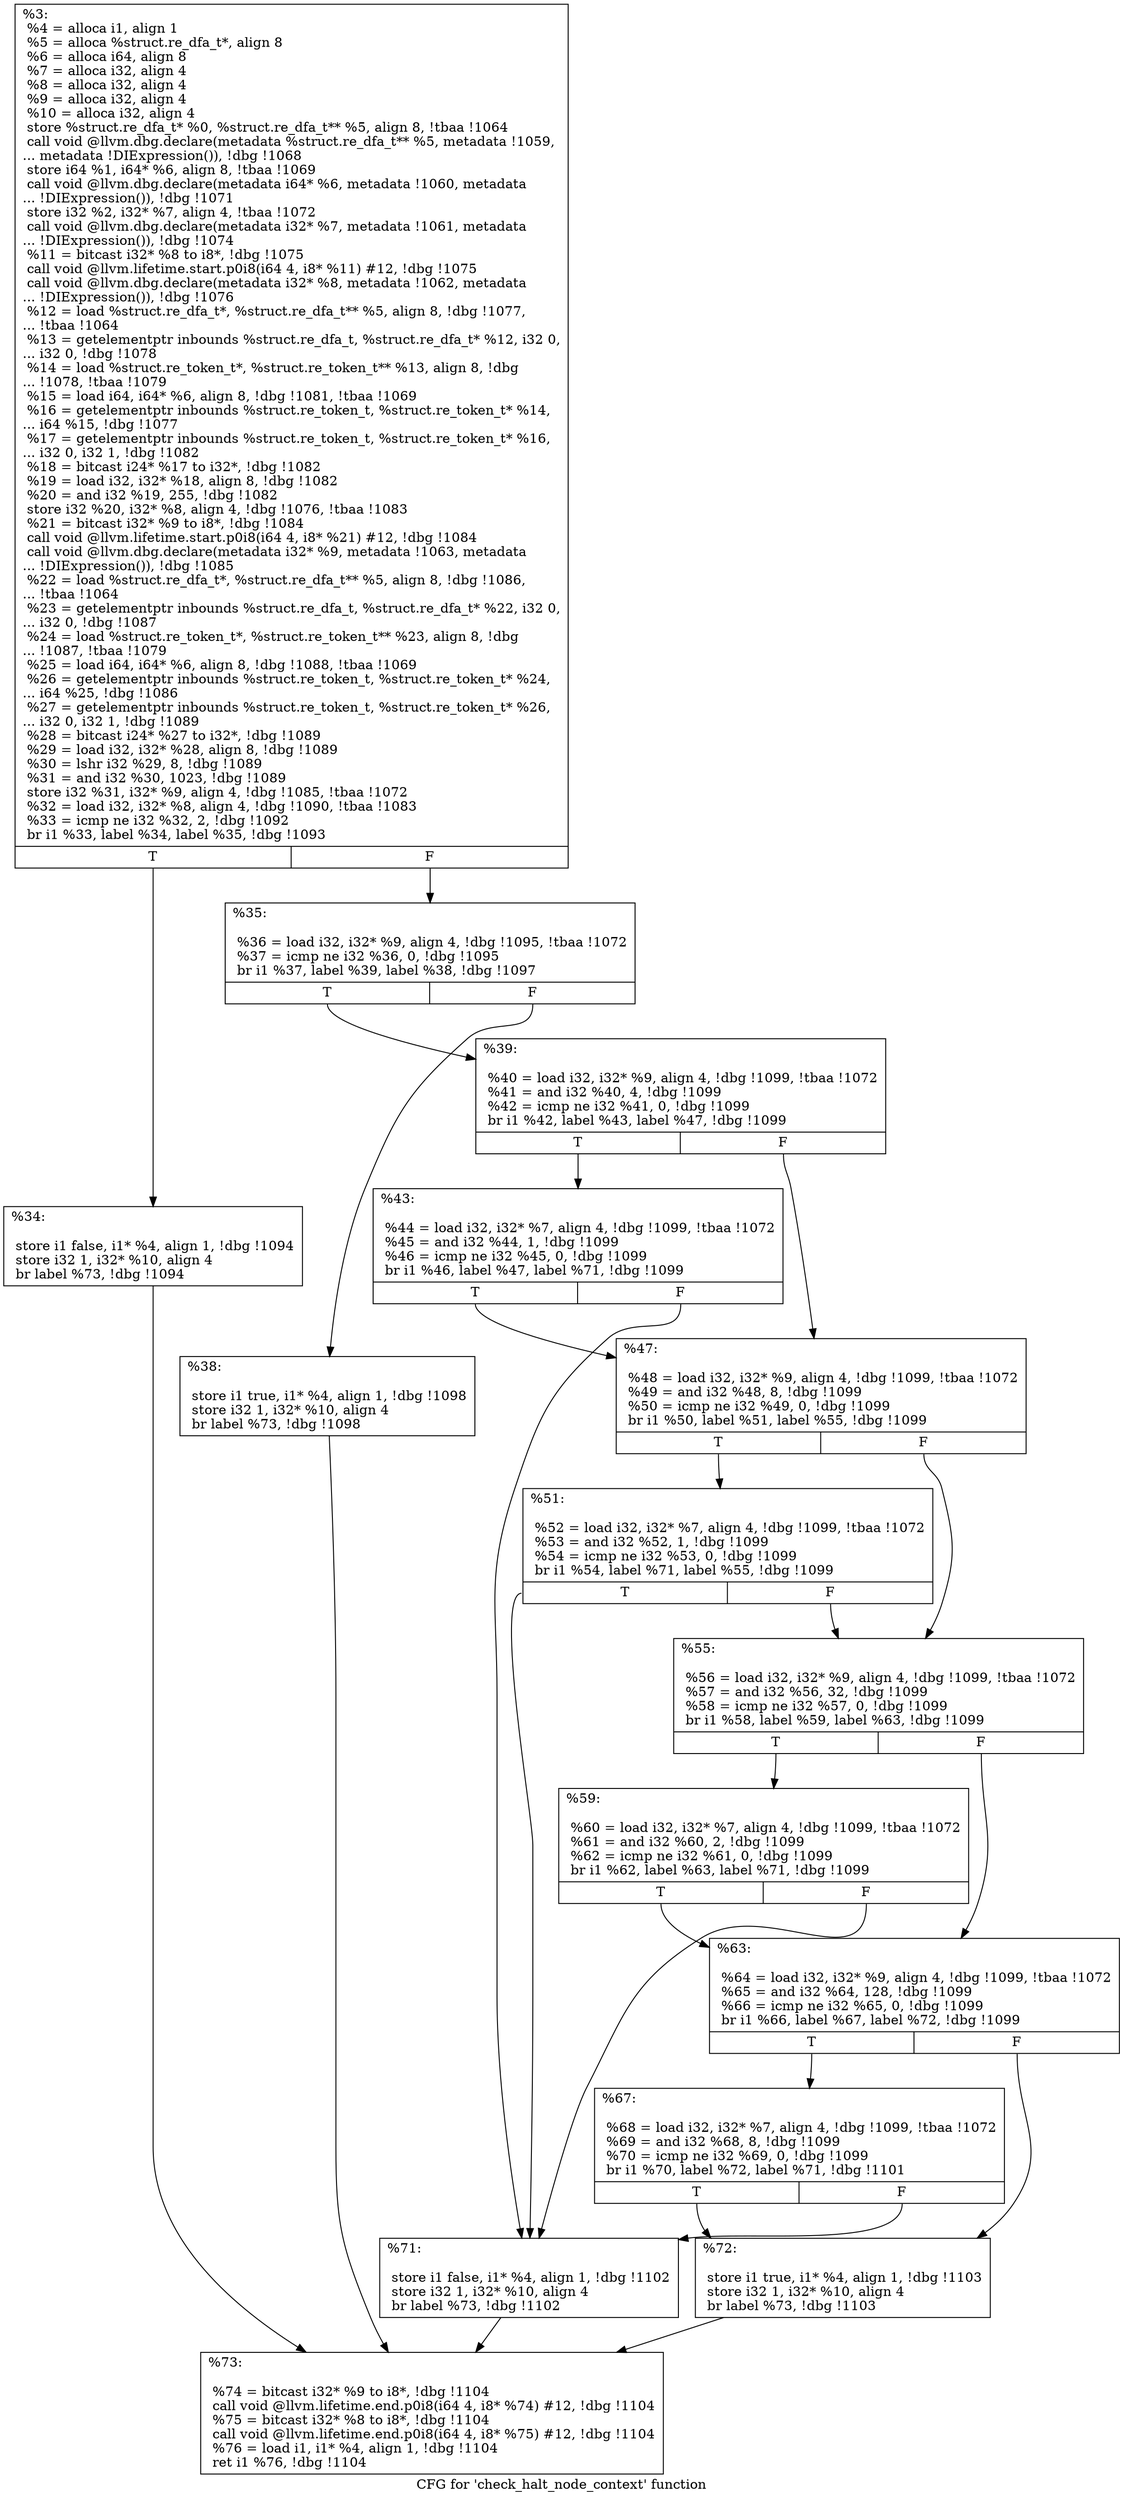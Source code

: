 digraph "CFG for 'check_halt_node_context' function" {
	label="CFG for 'check_halt_node_context' function";

	Node0xf077c0 [shape=record,label="{%3:\l  %4 = alloca i1, align 1\l  %5 = alloca %struct.re_dfa_t*, align 8\l  %6 = alloca i64, align 8\l  %7 = alloca i32, align 4\l  %8 = alloca i32, align 4\l  %9 = alloca i32, align 4\l  %10 = alloca i32, align 4\l  store %struct.re_dfa_t* %0, %struct.re_dfa_t** %5, align 8, !tbaa !1064\l  call void @llvm.dbg.declare(metadata %struct.re_dfa_t** %5, metadata !1059,\l... metadata !DIExpression()), !dbg !1068\l  store i64 %1, i64* %6, align 8, !tbaa !1069\l  call void @llvm.dbg.declare(metadata i64* %6, metadata !1060, metadata\l... !DIExpression()), !dbg !1071\l  store i32 %2, i32* %7, align 4, !tbaa !1072\l  call void @llvm.dbg.declare(metadata i32* %7, metadata !1061, metadata\l... !DIExpression()), !dbg !1074\l  %11 = bitcast i32* %8 to i8*, !dbg !1075\l  call void @llvm.lifetime.start.p0i8(i64 4, i8* %11) #12, !dbg !1075\l  call void @llvm.dbg.declare(metadata i32* %8, metadata !1062, metadata\l... !DIExpression()), !dbg !1076\l  %12 = load %struct.re_dfa_t*, %struct.re_dfa_t** %5, align 8, !dbg !1077,\l... !tbaa !1064\l  %13 = getelementptr inbounds %struct.re_dfa_t, %struct.re_dfa_t* %12, i32 0,\l... i32 0, !dbg !1078\l  %14 = load %struct.re_token_t*, %struct.re_token_t** %13, align 8, !dbg\l... !1078, !tbaa !1079\l  %15 = load i64, i64* %6, align 8, !dbg !1081, !tbaa !1069\l  %16 = getelementptr inbounds %struct.re_token_t, %struct.re_token_t* %14,\l... i64 %15, !dbg !1077\l  %17 = getelementptr inbounds %struct.re_token_t, %struct.re_token_t* %16,\l... i32 0, i32 1, !dbg !1082\l  %18 = bitcast i24* %17 to i32*, !dbg !1082\l  %19 = load i32, i32* %18, align 8, !dbg !1082\l  %20 = and i32 %19, 255, !dbg !1082\l  store i32 %20, i32* %8, align 4, !dbg !1076, !tbaa !1083\l  %21 = bitcast i32* %9 to i8*, !dbg !1084\l  call void @llvm.lifetime.start.p0i8(i64 4, i8* %21) #12, !dbg !1084\l  call void @llvm.dbg.declare(metadata i32* %9, metadata !1063, metadata\l... !DIExpression()), !dbg !1085\l  %22 = load %struct.re_dfa_t*, %struct.re_dfa_t** %5, align 8, !dbg !1086,\l... !tbaa !1064\l  %23 = getelementptr inbounds %struct.re_dfa_t, %struct.re_dfa_t* %22, i32 0,\l... i32 0, !dbg !1087\l  %24 = load %struct.re_token_t*, %struct.re_token_t** %23, align 8, !dbg\l... !1087, !tbaa !1079\l  %25 = load i64, i64* %6, align 8, !dbg !1088, !tbaa !1069\l  %26 = getelementptr inbounds %struct.re_token_t, %struct.re_token_t* %24,\l... i64 %25, !dbg !1086\l  %27 = getelementptr inbounds %struct.re_token_t, %struct.re_token_t* %26,\l... i32 0, i32 1, !dbg !1089\l  %28 = bitcast i24* %27 to i32*, !dbg !1089\l  %29 = load i32, i32* %28, align 8, !dbg !1089\l  %30 = lshr i32 %29, 8, !dbg !1089\l  %31 = and i32 %30, 1023, !dbg !1089\l  store i32 %31, i32* %9, align 4, !dbg !1085, !tbaa !1072\l  %32 = load i32, i32* %8, align 4, !dbg !1090, !tbaa !1083\l  %33 = icmp ne i32 %32, 2, !dbg !1092\l  br i1 %33, label %34, label %35, !dbg !1093\l|{<s0>T|<s1>F}}"];
	Node0xf077c0:s0 -> Node0xf07910;
	Node0xf077c0:s1 -> Node0xf07960;
	Node0xf07910 [shape=record,label="{%34:\l\l  store i1 false, i1* %4, align 1, !dbg !1094\l  store i32 1, i32* %10, align 4\l  br label %73, !dbg !1094\l}"];
	Node0xf07910 -> Node0xf07d20;
	Node0xf07960 [shape=record,label="{%35:\l\l  %36 = load i32, i32* %9, align 4, !dbg !1095, !tbaa !1072\l  %37 = icmp ne i32 %36, 0, !dbg !1095\l  br i1 %37, label %39, label %38, !dbg !1097\l|{<s0>T|<s1>F}}"];
	Node0xf07960:s0 -> Node0xf07a00;
	Node0xf07960:s1 -> Node0xf079b0;
	Node0xf079b0 [shape=record,label="{%38:\l\l  store i1 true, i1* %4, align 1, !dbg !1098\l  store i32 1, i32* %10, align 4\l  br label %73, !dbg !1098\l}"];
	Node0xf079b0 -> Node0xf07d20;
	Node0xf07a00 [shape=record,label="{%39:\l\l  %40 = load i32, i32* %9, align 4, !dbg !1099, !tbaa !1072\l  %41 = and i32 %40, 4, !dbg !1099\l  %42 = icmp ne i32 %41, 0, !dbg !1099\l  br i1 %42, label %43, label %47, !dbg !1099\l|{<s0>T|<s1>F}}"];
	Node0xf07a00:s0 -> Node0xf07a50;
	Node0xf07a00:s1 -> Node0xf07aa0;
	Node0xf07a50 [shape=record,label="{%43:\l\l  %44 = load i32, i32* %7, align 4, !dbg !1099, !tbaa !1072\l  %45 = and i32 %44, 1, !dbg !1099\l  %46 = icmp ne i32 %45, 0, !dbg !1099\l  br i1 %46, label %47, label %71, !dbg !1099\l|{<s0>T|<s1>F}}"];
	Node0xf07a50:s0 -> Node0xf07aa0;
	Node0xf07a50:s1 -> Node0xf07c80;
	Node0xf07aa0 [shape=record,label="{%47:\l\l  %48 = load i32, i32* %9, align 4, !dbg !1099, !tbaa !1072\l  %49 = and i32 %48, 8, !dbg !1099\l  %50 = icmp ne i32 %49, 0, !dbg !1099\l  br i1 %50, label %51, label %55, !dbg !1099\l|{<s0>T|<s1>F}}"];
	Node0xf07aa0:s0 -> Node0xf07af0;
	Node0xf07aa0:s1 -> Node0xf07b40;
	Node0xf07af0 [shape=record,label="{%51:\l\l  %52 = load i32, i32* %7, align 4, !dbg !1099, !tbaa !1072\l  %53 = and i32 %52, 1, !dbg !1099\l  %54 = icmp ne i32 %53, 0, !dbg !1099\l  br i1 %54, label %71, label %55, !dbg !1099\l|{<s0>T|<s1>F}}"];
	Node0xf07af0:s0 -> Node0xf07c80;
	Node0xf07af0:s1 -> Node0xf07b40;
	Node0xf07b40 [shape=record,label="{%55:\l\l  %56 = load i32, i32* %9, align 4, !dbg !1099, !tbaa !1072\l  %57 = and i32 %56, 32, !dbg !1099\l  %58 = icmp ne i32 %57, 0, !dbg !1099\l  br i1 %58, label %59, label %63, !dbg !1099\l|{<s0>T|<s1>F}}"];
	Node0xf07b40:s0 -> Node0xf07b90;
	Node0xf07b40:s1 -> Node0xf07be0;
	Node0xf07b90 [shape=record,label="{%59:\l\l  %60 = load i32, i32* %7, align 4, !dbg !1099, !tbaa !1072\l  %61 = and i32 %60, 2, !dbg !1099\l  %62 = icmp ne i32 %61, 0, !dbg !1099\l  br i1 %62, label %63, label %71, !dbg !1099\l|{<s0>T|<s1>F}}"];
	Node0xf07b90:s0 -> Node0xf07be0;
	Node0xf07b90:s1 -> Node0xf07c80;
	Node0xf07be0 [shape=record,label="{%63:\l\l  %64 = load i32, i32* %9, align 4, !dbg !1099, !tbaa !1072\l  %65 = and i32 %64, 128, !dbg !1099\l  %66 = icmp ne i32 %65, 0, !dbg !1099\l  br i1 %66, label %67, label %72, !dbg !1099\l|{<s0>T|<s1>F}}"];
	Node0xf07be0:s0 -> Node0xf07c30;
	Node0xf07be0:s1 -> Node0xf07cd0;
	Node0xf07c30 [shape=record,label="{%67:\l\l  %68 = load i32, i32* %7, align 4, !dbg !1099, !tbaa !1072\l  %69 = and i32 %68, 8, !dbg !1099\l  %70 = icmp ne i32 %69, 0, !dbg !1099\l  br i1 %70, label %72, label %71, !dbg !1101\l|{<s0>T|<s1>F}}"];
	Node0xf07c30:s0 -> Node0xf07cd0;
	Node0xf07c30:s1 -> Node0xf07c80;
	Node0xf07c80 [shape=record,label="{%71:\l\l  store i1 false, i1* %4, align 1, !dbg !1102\l  store i32 1, i32* %10, align 4\l  br label %73, !dbg !1102\l}"];
	Node0xf07c80 -> Node0xf07d20;
	Node0xf07cd0 [shape=record,label="{%72:\l\l  store i1 true, i1* %4, align 1, !dbg !1103\l  store i32 1, i32* %10, align 4\l  br label %73, !dbg !1103\l}"];
	Node0xf07cd0 -> Node0xf07d20;
	Node0xf07d20 [shape=record,label="{%73:\l\l  %74 = bitcast i32* %9 to i8*, !dbg !1104\l  call void @llvm.lifetime.end.p0i8(i64 4, i8* %74) #12, !dbg !1104\l  %75 = bitcast i32* %8 to i8*, !dbg !1104\l  call void @llvm.lifetime.end.p0i8(i64 4, i8* %75) #12, !dbg !1104\l  %76 = load i1, i1* %4, align 1, !dbg !1104\l  ret i1 %76, !dbg !1104\l}"];
}
